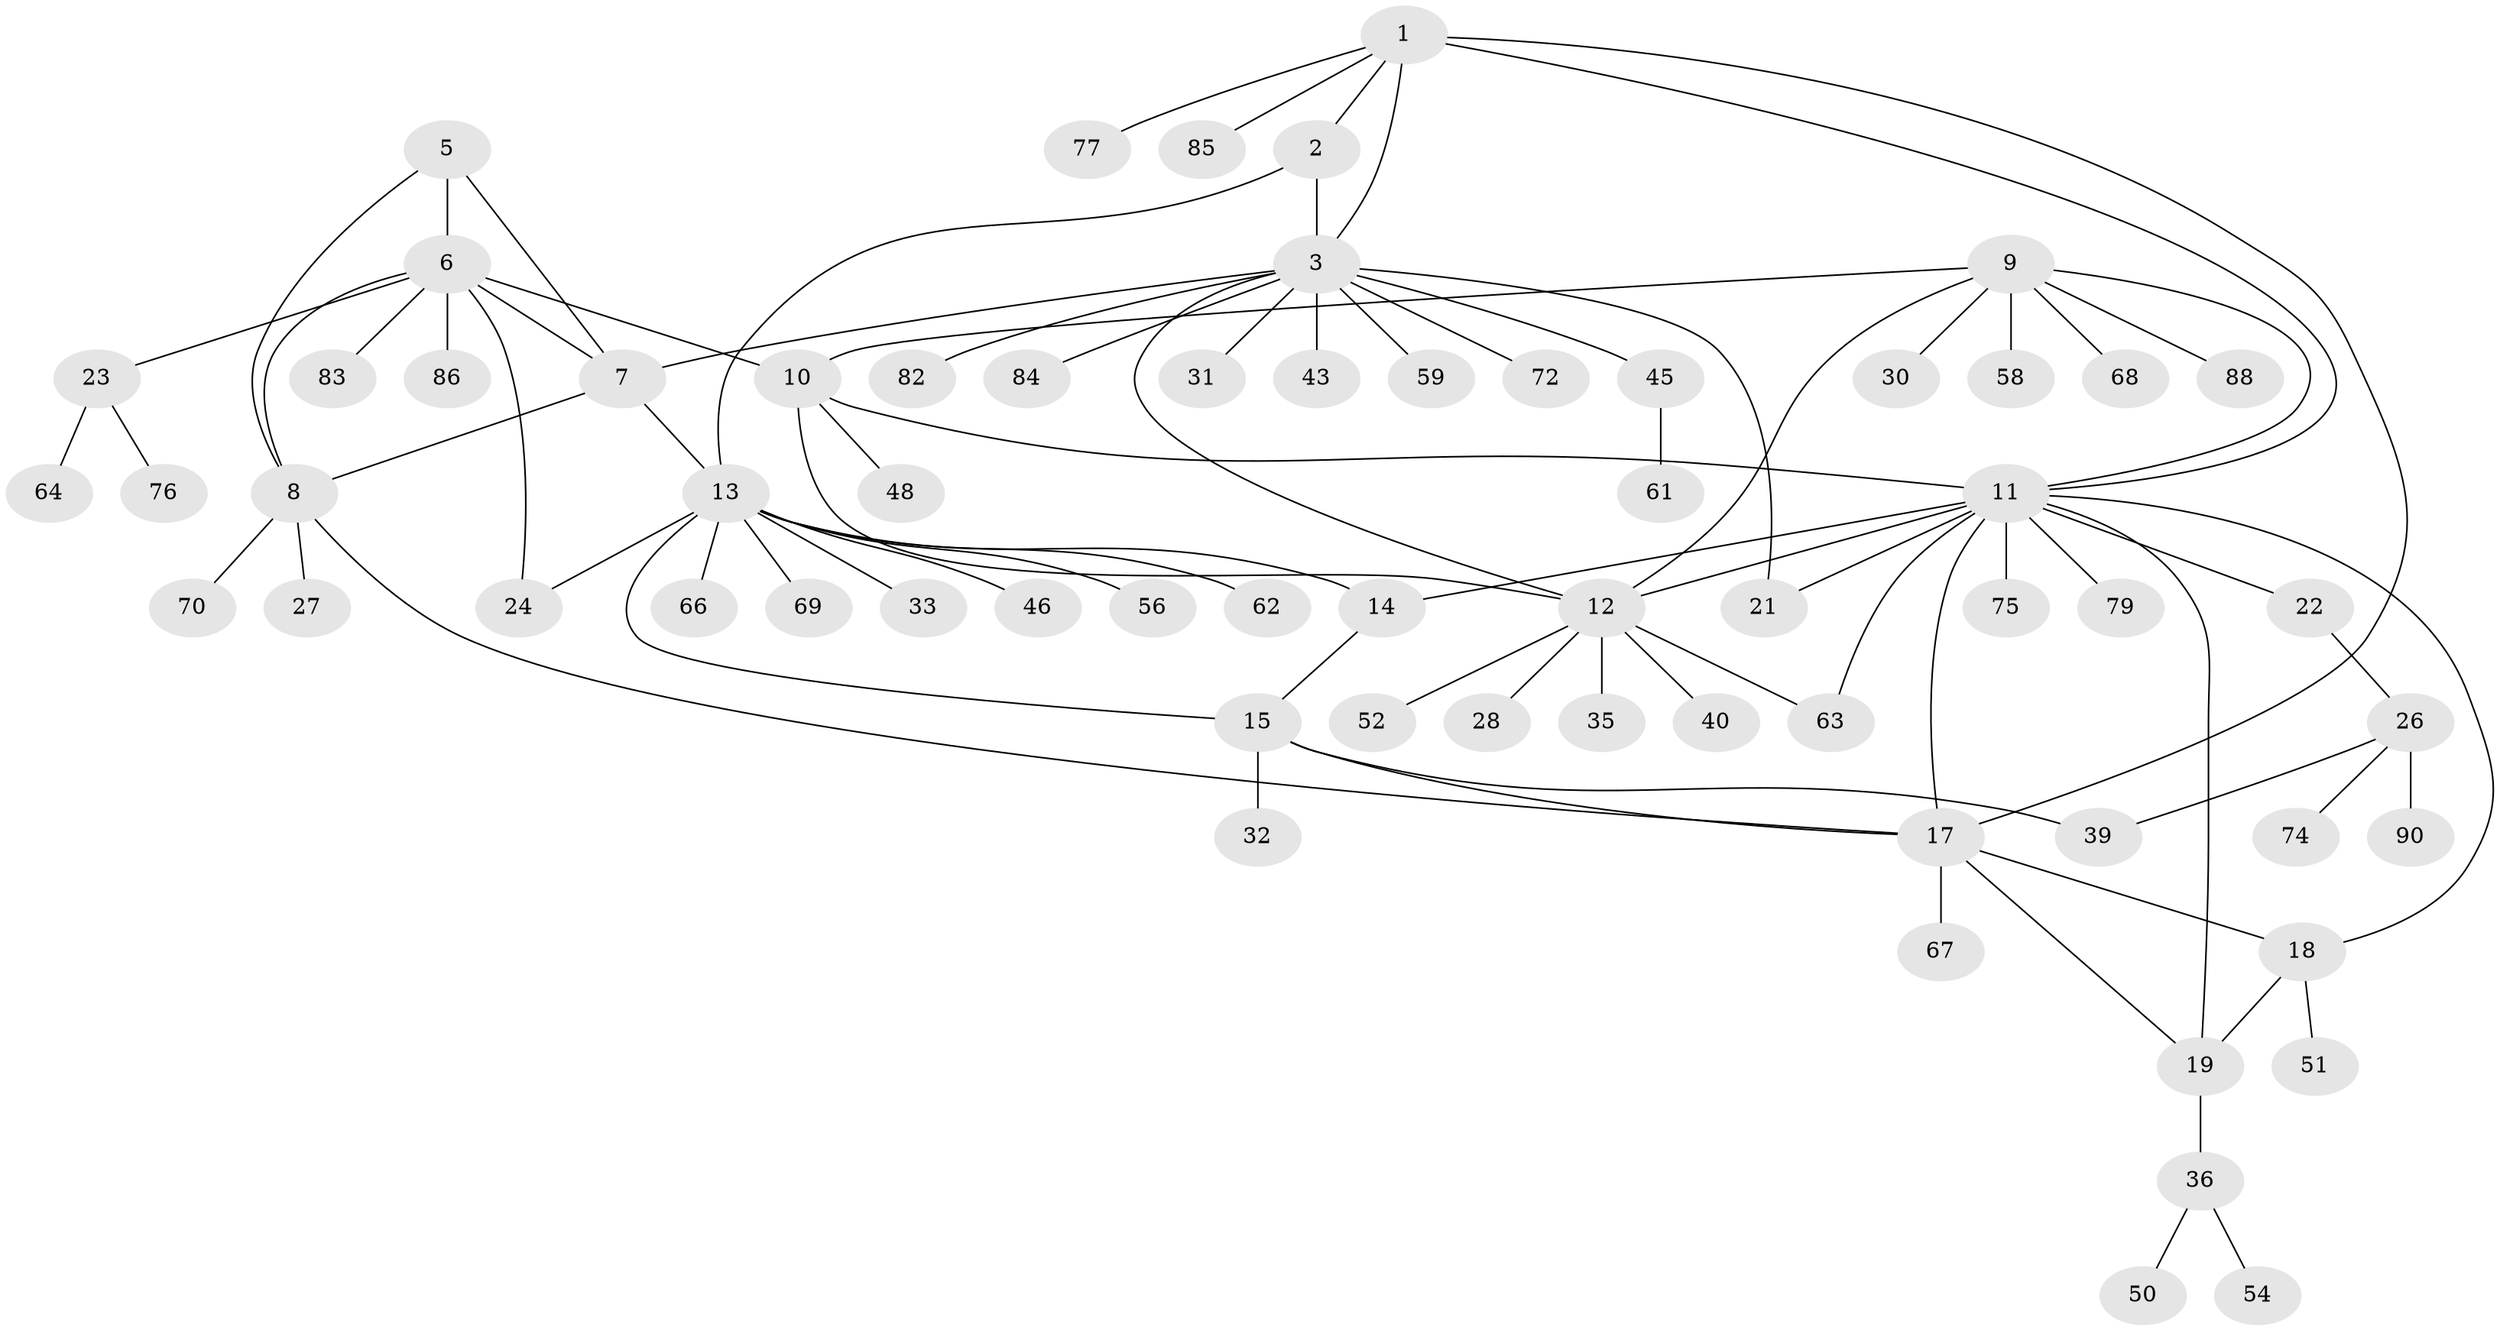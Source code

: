 // Generated by graph-tools (version 1.1) at 2025/52/02/27/25 19:52:15]
// undirected, 65 vertices, 86 edges
graph export_dot {
graph [start="1"]
  node [color=gray90,style=filled];
  1 [super="+38"];
  2;
  3 [super="+4"];
  5;
  6 [super="+41"];
  7 [super="+80"];
  8 [super="+49"];
  9 [super="+29"];
  10 [super="+89"];
  11 [super="+20"];
  12 [super="+42"];
  13 [super="+16"];
  14 [super="+25"];
  15 [super="+71"];
  17 [super="+37"];
  18 [super="+55"];
  19;
  21;
  22 [super="+87"];
  23 [super="+81"];
  24;
  26 [super="+34"];
  27 [super="+53"];
  28;
  30;
  31;
  32;
  33 [super="+73"];
  35;
  36 [super="+44"];
  39 [super="+57"];
  40;
  43;
  45 [super="+47"];
  46;
  48 [super="+78"];
  50;
  51;
  52;
  54 [super="+60"];
  56;
  58;
  59;
  61 [super="+65"];
  62;
  63;
  64;
  66;
  67;
  68;
  69;
  70;
  72;
  74;
  75;
  76;
  77;
  79;
  82;
  83;
  84;
  85;
  86;
  88;
  90;
  1 -- 2;
  1 -- 3 [weight=2];
  1 -- 11;
  1 -- 77;
  1 -- 85;
  1 -- 17;
  2 -- 3 [weight=2];
  2 -- 13;
  3 -- 7;
  3 -- 31;
  3 -- 43;
  3 -- 45;
  3 -- 72;
  3 -- 82;
  3 -- 84;
  3 -- 21;
  3 -- 59;
  3 -- 12;
  5 -- 6;
  5 -- 7;
  5 -- 8;
  6 -- 7;
  6 -- 8;
  6 -- 10;
  6 -- 23;
  6 -- 24;
  6 -- 83;
  6 -- 86;
  7 -- 8;
  7 -- 13;
  8 -- 17;
  8 -- 27;
  8 -- 70;
  9 -- 10;
  9 -- 11;
  9 -- 12;
  9 -- 30;
  9 -- 88;
  9 -- 58;
  9 -- 68;
  10 -- 11;
  10 -- 12;
  10 -- 48;
  11 -- 12;
  11 -- 14;
  11 -- 75;
  11 -- 79;
  11 -- 17;
  11 -- 18;
  11 -- 19;
  11 -- 21;
  11 -- 22;
  11 -- 63;
  12 -- 28;
  12 -- 35;
  12 -- 40;
  12 -- 52;
  12 -- 63;
  13 -- 14 [weight=2];
  13 -- 15 [weight=2];
  13 -- 33;
  13 -- 62;
  13 -- 69;
  13 -- 66;
  13 -- 46;
  13 -- 24;
  13 -- 56;
  14 -- 15;
  15 -- 17;
  15 -- 32;
  15 -- 39;
  17 -- 18;
  17 -- 19;
  17 -- 67;
  18 -- 19;
  18 -- 51;
  19 -- 36;
  22 -- 26;
  23 -- 64;
  23 -- 76;
  26 -- 39;
  26 -- 74;
  26 -- 90;
  36 -- 50;
  36 -- 54;
  45 -- 61;
}
